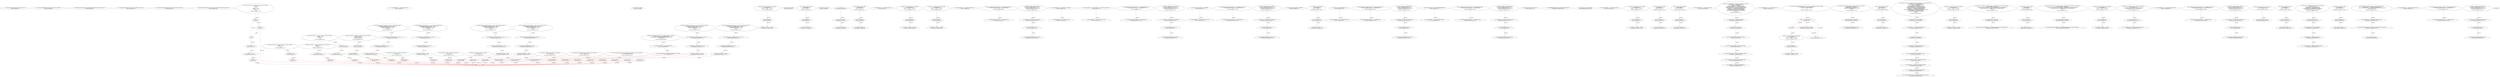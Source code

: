 digraph  {
13 [label="2_ function totalSupply() external view returns (uint256);\n13-function_definition-3-3", method="totalSupply()", type_label=function_definition];
21 [label="3_ function balanceOf(address who) external view returns (uint256);\n21-function_definition-4-4", method="balanceOf(address who)", type_label=function_definition];
33 [label="4_ function allowance(address owner, address spender) external view returns (uint256);\n33-function_definition-5-5", method="allowance(address owner,address spender)", type_label=function_definition];
49 [label="5_ function transfer(address to, uint256 value) external returns (bool);\n49-function_definition-6-6", method="transfer(address to,uint256 value)", type_label=function_definition];
64 [label="6_ function approve(address spender, uint256 value) external returns (bool);\n64-function_definition-7-7", method="approve(address spender,uint256 value)", type_label=function_definition];
79 [label="7_ function transferFrom(address from, address to, uint256 value) external returns (bool);\n79-function_definition-8-8", method="transferFrom(address from,address to,uint256 value)", type_label=function_definition];
129 [label="12_ function mul(uint256 a, uint256 b) internal pure returns (uint256) {\n    if (a == 0) {\n      return 0;\n    }\n    uint256 c = a * b;\n    assert(c / a == b);\n    return c;\n  }\n129-function_definition-13-20", method="mul(uint256 a,uint256 b)", type_label=function_definition];
146 [label="13_ if_a == 0\n146-if-14-16", method="mul(uint256 a,uint256 b)", type_label=if];
2328 [label="13_ end_if", method="mul(uint256 a,uint256 b)", type_label=end_if];
151 [label="14_ return 0;\n151-return-15-15", method="mul(uint256 a,uint256 b)", type_label=return];
153 [label="16_ uint256 c = a * b;\n153-new_variable-17-17", method="mul(uint256 a,uint256 b)", type_label=new_variable];
161 [label="17_ assert(c / a == b);\n161-expression_statement-18-18", method="mul(uint256 a,uint256 b)", type_label=expression_statement];
170 [label="18_ return c;\n170-return-19-19", method="mul(uint256 a,uint256 b)", type_label=return];
172 [label="20_ function div(uint256 a, uint256 b) internal pure returns (uint256) {\n    uint256 c = a / b;\n    return c;\n  }\n172-function_definition-21-24", method="div(uint256 a,uint256 b)", type_label=function_definition];
189 [label="21_ uint256 c = a / b;\n189-new_variable-22-22", method="div(uint256 a,uint256 b)", type_label=new_variable];
197 [label="22_ return c;\n197-return-23-23", method="div(uint256 a,uint256 b)", type_label=return];
199 [label="24_ function sub(uint256 a, uint256 b) internal pure returns (uint256) {\n    assert(b <= a);\n    return a - b;\n  }\n199-function_definition-25-28", method="sub(uint256 a,uint256 b)", type_label=function_definition];
216 [label="25_ assert(b <= a);\n216-expression_statement-26-26", method="sub(uint256 a,uint256 b)", type_label=expression_statement];
223 [label="26_ return a - b;\n223-return-27-27", method="sub(uint256 a,uint256 b)", type_label=return];
227 [label="28_ function add(uint256 a, uint256 b) internal pure returns (uint256) {\n    uint256 c = a + b;\n    assert(c >= a);\n    return c;\n  }\n227-function_definition-29-33", method="add(uint256 a,uint256 b)", type_label=function_definition];
244 [label="29_ uint256 c = a + b;\n244-new_variable-30-30", method="add(uint256 a,uint256 b)", type_label=new_variable];
252 [label="30_ assert(c >= a);\n252-expression_statement-31-31", method="add(uint256 a,uint256 b)", type_label=expression_statement];
259 [label="31_ return c;\n259-return-32-32", method="add(uint256 a,uint256 b)", type_label=return];
261 [label="33_ function ceil(uint256 a, uint256 m) internal pure returns (uint256) {\n    uint256 c = add(a,m);\n    uint256 d = sub(c,1);\n    return mul(div(d,m),m);\n  }\n261-function_definition-34-38", method="ceil(uint256 a,uint256 m)", type_label=function_definition];
278 [label="34_ uint256 c = add(a,m);\n278-new_variable-35-35", method="ceil(uint256 a,uint256 m)", type_label=new_variable];
289 [label="35_ uint256 d = sub(c,1);\n289-new_variable-36-36", method="ceil(uint256 a,uint256 m)", type_label=new_variable];
300 [label="36_ return mul(div(d,m),m);\n300-return-37-37", method="ceil(uint256 a,uint256 m)", type_label=return];
318 [label="40_ mapping(address => uint) balances_intou22;\n318-new_variable-41-41", method="", type_label=new_variable];
324 [label="41_ function transfer_intou22(address _to, uint _value) public returns (bool) {\n    require(balances_intou22[msg.sender] - _value >= 0);   \n    balances_intou22[msg.sender] -= _value;   \n    balances_intou22[_to] += _value;   \n    return true;\n  }\n324-function_definition-42-47", method="transfer_intou22(address _to,uint _value)", type_label=function_definition];
340 [label="42_ require(balances_intou22[msg.sender] - _value >= 0);\n340-expression_statement-43-43", method="transfer_intou22(address _to,uint _value)", type_label=expression_statement];
353 [label="43_ balances_intou22[msg.sender] -= _value;\n353-expression_statement-44-44", method="transfer_intou22(address _to,uint _value)", type_label=expression_statement];
361 [label="44_ balances_intou22[_to] += _value;\n361-expression_statement-45-45", method="transfer_intou22(address _to,uint _value)", type_label=expression_statement];
367 [label="45_ return true;\n367-return-46-46", method="transfer_intou22(address _to,uint _value)", type_label=return];
370 [label="47_ string private _name;\n370-new_variable-48-48", method="", type_label=new_variable];
375 [label="48_ function bug_intou12(uint8 p_intou12) public{\n    uint8 vundflw1=0;\n    vundflw1 = vundflw1 + p_intou12;    \n}\n375-function_definition-49-52", method="bug_intou12(uint8 p_intou12)", type_label=function_definition];
383 [label="49_ uint8 vundflw1=0;\n383-new_variable-50-50", method="bug_intou12(uint8 p_intou12)", type_label=new_variable];
389 [label="50_ vundflw1 = vundflw1 + p_intou12;\n389-expression_statement-51-51", method="bug_intou12(uint8 p_intou12)", type_label=expression_statement];
395 [label="52_ string private _symbol;\n395-new_variable-53-53", method="", type_label=new_variable];
400 [label="53_ function bug_intou11() public{\n    uint8 vundflw =0;\n    vundflw = vundflw -10;    \n}\n400-function_definition-54-57", method="bug_intou11()", type_label=function_definition];
404 [label="54_ uint8 vundflw =0;\n404-new_variable-55-55", method="bug_intou11()", type_label=new_variable];
410 [label="55_ vundflw = vundflw -10;\n410-expression_statement-56-56", method="bug_intou11()", type_label=expression_statement];
416 [label="57_ uint8 private _decimals;\n416-new_variable-58-58", method="", type_label=new_variable];
435 [label="59_ _name = name;\n435-expression_statement-60-60", method="", type_label=expression_statement];
439 [label="60_ _symbol = symbol;\n439-expression_statement-61-61", method="", type_label=expression_statement];
443 [label="61_ _decimals = decimals;\n443-expression_statement-62-62", method="", type_label=expression_statement];
447 [label="63_ function bug_intou19() public{\n    uint8 vundflw =0;\n    vundflw = vundflw -10;    \n}\n447-function_definition-64-67", method="bug_intou19()", type_label=function_definition];
451 [label="64_ uint8 vundflw =0;\n451-new_variable-65-65", method="bug_intou19()", type_label=new_variable];
457 [label="65_ vundflw = vundflw -10;\n457-expression_statement-66-66", method="bug_intou19()", type_label=expression_statement];
463 [label="67_ function name() public view returns(string memory) {\n    return _name;\n  }\n463-function_definition-68-70", method="name()", type_label=function_definition];
472 [label="68_ return _name;\n472-return-69-69", method="name()", type_label=return];
474 [label="70_ mapping(address => uint) balances_intou26;\n474-new_variable-71-71", method="", type_label=new_variable];
480 [label="71_ function transfer_intou26(address _to, uint _value) public returns (bool) {\n    require(balances_intou26[msg.sender] - _value >= 0);   \n    balances_intou26[msg.sender] -= _value;   \n    balances_intou26[_to] += _value;   \n    return true;\n  }\n480-function_definition-72-77", method="transfer_intou26(address _to,uint _value)", type_label=function_definition];
496 [label="72_ require(balances_intou26[msg.sender] - _value >= 0);\n496-expression_statement-73-73", method="transfer_intou26(address _to,uint _value)", type_label=expression_statement];
509 [label="73_ balances_intou26[msg.sender] -= _value;\n509-expression_statement-74-74", method="transfer_intou26(address _to,uint _value)", type_label=expression_statement];
517 [label="74_ balances_intou26[_to] += _value;\n517-expression_statement-75-75", method="transfer_intou26(address _to,uint _value)", type_label=expression_statement];
523 [label="75_ return true;\n523-return-76-76", method="transfer_intou26(address _to,uint _value)", type_label=return];
526 [label="77_ function symbol() public view returns(string memory) {\n    return _symbol;\n  }\n526-function_definition-78-80", method="symbol()", type_label=function_definition];
535 [label="78_ return _symbol;\n535-return-79-79", method="symbol()", type_label=return];
537 [label="80_ function bug_intou20(uint8 p_intou20) public{\n    uint8 vundflw1=0;\n    vundflw1 = vundflw1 + p_intou20;    \n}\n537-function_definition-81-84", method="bug_intou20(uint8 p_intou20)", type_label=function_definition];
545 [label="81_ uint8 vundflw1=0;\n545-new_variable-82-82", method="bug_intou20(uint8 p_intou20)", type_label=new_variable];
551 [label="82_ vundflw1 = vundflw1 + p_intou20;\n551-expression_statement-83-83", method="bug_intou20(uint8 p_intou20)", type_label=expression_statement];
557 [label="84_ function decimals() public view returns(uint8) {\n    return _decimals;\n  }\n557-function_definition-85-87", method="decimals()", type_label=function_definition];
566 [label="85_ return _decimals;\n566-return-86-86", method="decimals()", type_label=return];
568 [label="87_ function bug_intou32(uint8 p_intou32) public{\n    uint8 vundflw1=0;\n    vundflw1 = vundflw1 + p_intou32;    \n}\n568-function_definition-88-91", method="bug_intou32(uint8 p_intou32)", type_label=function_definition];
576 [label="88_ uint8 vundflw1=0;\n576-new_variable-89-89", method="bug_intou32(uint8 p_intou32)", type_label=new_variable];
582 [label="89_ vundflw1 = vundflw1 + p_intou32;\n582-expression_statement-90-90", method="bug_intou32(uint8 p_intou32)", type_label=expression_statement];
599 [label="94_ mapping(address => uint) public lockTime_intou1;\n599-new_variable-95-95", method="", type_label=new_variable];
606 [label="95_ function increaseLockTime_intou1(uint _secondsToIncrease) public {\n        lockTime_intou1[msg.sender] += _secondsToIncrease;   \n    }\n606-function_definition-96-98", method="increaseLockTime_intou1(uint _secondsToIncrease)", type_label=function_definition];
614 [label="96_ lockTime_intou1[msg.sender] += _secondsToIncrease;\n614-expression_statement-97-97", method="increaseLockTime_intou1(uint _secondsToIncrease)", type_label=expression_statement];
622 [label="98_ function withdraw_ovrflow1() public {\n        require(now > lockTime_intou1[msg.sender]);    \n        uint transferValue_intou1 = 10;           \n        msg.sender.transfer(transferValue_intou1);\n    }\n622-function_definition-99-103", method="withdraw_ovrflow1()", type_label=function_definition];
626 [label="99_ require(now > lockTime_intou1[msg.sender]);\n626-expression_statement-100-100", method="withdraw_ovrflow1()", type_label=expression_statement];
637 [label="100_ uint transferValue_intou1 = 10;\n637-new_variable-101-101", method="withdraw_ovrflow1()", type_label=new_variable];
643 [label="101_ msg.sender.transfer(transferValue_intou1);\n643-expression_statement-102-102", method="withdraw_ovrflow1()", type_label=expression_statement];
652 [label="103_ mapping (address => uint256) private _balances;\n652-new_variable-104-104", method="", type_label=new_variable];
659 [label="104_ mapping(address => uint) balances_intou2;\n659-new_variable-105-105", method="", type_label=new_variable];
665 [label="105_ function transfer_undrflow2(address _to, uint _value) public returns (bool) {\n    require(balances_intou2[msg.sender] - _value >= 0);   \n    balances_intou2[msg.sender] -= _value;   \n    balances_intou2[_to] += _value;   \n    return true;\n  }\n665-function_definition-106-111", method="transfer_undrflow2(address _to,uint _value)", type_label=function_definition];
681 [label="106_ require(balances_intou2[msg.sender] - _value >= 0);\n681-expression_statement-107-107", method="transfer_undrflow2(address _to,uint _value)", type_label=expression_statement];
694 [label="107_ balances_intou2[msg.sender] -= _value;\n694-expression_statement-108-108", method="transfer_undrflow2(address _to,uint _value)", type_label=expression_statement];
702 [label="108_ balances_intou2[_to] += _value;\n702-expression_statement-109-109", method="transfer_undrflow2(address _to,uint _value)", type_label=expression_statement];
708 [label="109_ return true;\n708-return-110-110", method="transfer_undrflow2(address _to,uint _value)", type_label=return];
711 [label="111_ mapping (address => mapping (address => uint256)) private _allowed;\n711-new_variable-112-112", method="", type_label=new_variable];
720 [label="112_ mapping(address => uint) public lockTime_intou17;\n720-new_variable-113-113", method="", type_label=new_variable];
727 [label="113_ function increaseLockTime_intou17(uint _secondsToIncrease) public {\n        lockTime_intou17[msg.sender] += _secondsToIncrease;   \n    }\n727-function_definition-114-116", method="increaseLockTime_intou17(uint _secondsToIncrease)", type_label=function_definition];
735 [label="114_ lockTime_intou17[msg.sender] += _secondsToIncrease;\n735-expression_statement-115-115", method="increaseLockTime_intou17(uint _secondsToIncrease)", type_label=expression_statement];
743 [label="116_ function withdraw_intou17() public {\n        require(now > lockTime_intou17[msg.sender]);    \n        uint transferValue_intou17 = 10;           \n        msg.sender.transfer(transferValue_intou17);\n    }\n743-function_definition-117-121", method="withdraw_intou17()", type_label=function_definition];
747 [label="117_ require(now > lockTime_intou17[msg.sender]);\n747-expression_statement-118-118", method="withdraw_intou17()", type_label=expression_statement];
758 [label="118_ uint transferValue_intou17 = 10;\n758-new_variable-119-119", method="withdraw_intou17()", type_label=new_variable];
764 [label="119_ msg.sender.transfer(transferValue_intou17);\n764-expression_statement-120-120", method="withdraw_intou17()", type_label=expression_statement];
773 [label="121_ string constant tokenName = \"BIGBOMB\";\n773-new_variable-122-122", method="", type_label=new_variable];
779 [label="122_ mapping(address => uint) public lockTime_intou37;\n779-new_variable-123-123", method="", type_label=new_variable];
786 [label="123_ function increaseLockTime_intou37(uint _secondsToIncrease) public {\n        lockTime_intou37[msg.sender] += _secondsToIncrease;   \n    }\n786-function_definition-124-126", method="increaseLockTime_intou37(uint _secondsToIncrease)", type_label=function_definition];
794 [label="124_ lockTime_intou37[msg.sender] += _secondsToIncrease;\n794-expression_statement-125-125", method="increaseLockTime_intou37(uint _secondsToIncrease)", type_label=expression_statement];
802 [label="126_ function withdraw_intou37() public {\n        require(now > lockTime_intou37[msg.sender]);    \n        uint transferValue_intou37 = 10;           \n        msg.sender.transfer(transferValue_intou37);\n    }\n802-function_definition-127-131", method="withdraw_intou37()", type_label=function_definition];
806 [label="127_ require(now > lockTime_intou37[msg.sender]);\n806-expression_statement-128-128", method="withdraw_intou37()", type_label=expression_statement];
817 [label="128_ uint transferValue_intou37 = 10;\n817-new_variable-129-129", method="withdraw_intou37()", type_label=new_variable];
823 [label="129_ msg.sender.transfer(transferValue_intou37);\n823-expression_statement-130-130", method="withdraw_intou37()", type_label=expression_statement];
832 [label="131_ string constant tokenSymbol = \"BBOMB\";\n832-new_variable-132-132", method="", type_label=new_variable];
838 [label="132_ function bug_intou3() public{\n    uint8 vundflw =0;\n    vundflw = vundflw -10;    \n}\n838-function_definition-133-136", method="bug_intou3()", type_label=function_definition];
842 [label="133_ uint8 vundflw =0;\n842-new_variable-134-134", method="bug_intou3()", type_label=new_variable];
848 [label="134_ vundflw = vundflw -10;\n848-expression_statement-135-135", method="bug_intou3()", type_label=expression_statement];
854 [label="136_ uint8  constant tokenDecimals = 18;\n854-new_variable-137-137", method="", type_label=new_variable];
859 [label="137_ mapping(address => uint) public lockTime_intou9;\n859-new_variable-138-138", method="", type_label=new_variable];
866 [label="138_ function increaseLockTime_intou9(uint _secondsToIncrease) public {\n        lockTime_intou9[msg.sender] += _secondsToIncrease;   \n    }\n866-function_definition-139-141", method="increaseLockTime_intou9(uint _secondsToIncrease)", type_label=function_definition];
874 [label="139_ lockTime_intou9[msg.sender] += _secondsToIncrease;\n874-expression_statement-140-140", method="increaseLockTime_intou9(uint _secondsToIncrease)", type_label=expression_statement];
882 [label="141_ function withdraw_intou9() public {\n        require(now > lockTime_intou9[msg.sender]);    \n        uint transferValue_intou9 = 10;           \n        msg.sender.transfer(transferValue_intou9);\n    }\n882-function_definition-142-146", method="withdraw_intou9()", type_label=function_definition];
886 [label="142_ require(now > lockTime_intou9[msg.sender]);\n886-expression_statement-143-143", method="withdraw_intou9()", type_label=expression_statement];
897 [label="143_ uint transferValue_intou9 = 10;\n897-new_variable-144-144", method="withdraw_intou9()", type_label=new_variable];
903 [label="144_ msg.sender.transfer(transferValue_intou9);\n903-expression_statement-145-145", method="withdraw_intou9()", type_label=expression_statement];
912 [label="146_ uint256 _totalSupply = 800000000000000000000000;\n912-new_variable-147-147", method="", type_label=new_variable];
917 [label="147_ mapping(address => uint) public lockTime_intou25;\n917-new_variable-148-148", method="", type_label=new_variable];
924 [label="148_ function increaseLockTime_intou25(uint _secondsToIncrease) public {\n        lockTime_intou25[msg.sender] += _secondsToIncrease;   \n    }\n924-function_definition-149-151", method="increaseLockTime_intou25(uint _secondsToIncrease)", type_label=function_definition];
932 [label="149_ lockTime_intou25[msg.sender] += _secondsToIncrease;\n932-expression_statement-150-150", method="increaseLockTime_intou25(uint _secondsToIncrease)", type_label=expression_statement];
940 [label="151_ function withdraw_intou25() public {\n        require(now > lockTime_intou25[msg.sender]);    \n        uint transferValue_intou25 = 10;           \n        msg.sender.transfer(transferValue_intou25);\n    }\n940-function_definition-152-156", method="withdraw_intou25()", type_label=function_definition];
944 [label="152_ require(now > lockTime_intou25[msg.sender]);\n944-expression_statement-153-153", method="withdraw_intou25()", type_label=expression_statement];
955 [label="153_ uint transferValue_intou25 = 10;\n955-new_variable-154-154", method="withdraw_intou25()", type_label=new_variable];
961 [label="154_ msg.sender.transfer(transferValue_intou25);\n961-expression_statement-155-155", method="withdraw_intou25()", type_label=expression_statement];
970 [label="156_ uint256 public basePercent = 100;\n970-new_variable-157-157", method="", type_label=new_variable];
977 [label="157_ ERC20Detailed(tokenName, tokenSymbol, tokenDecimals)\n977-expression_statement-158-158", method="", type_label=expression_statement];
986 [label="158_ _mint(msg.sender, _totalSupply);\n986-expression_statement-159-159", method="", type_label=expression_statement];
995 [label="160_ mapping(address => uint) balances_intou38;\n995-new_variable-161-161", method="", type_label=new_variable];
1001 [label="161_ function transfer_intou38(address _to, uint _value) public returns (bool) {\n    require(balances_intou38[msg.sender] - _value >= 0);   \n    balances_intou38[msg.sender] -= _value;   \n    balances_intou38[_to] += _value;   \n    return true;\n  }\n1001-function_definition-162-167", method="transfer_intou38(address _to,uint _value)", type_label=function_definition];
1017 [label="162_ require(balances_intou38[msg.sender] - _value >= 0);\n1017-expression_statement-163-163", method="transfer_intou38(address _to,uint _value)", type_label=expression_statement];
1030 [label="163_ balances_intou38[msg.sender] -= _value;\n1030-expression_statement-164-164", method="transfer_intou38(address _to,uint _value)", type_label=expression_statement];
1038 [label="164_ balances_intou38[_to] += _value;\n1038-expression_statement-165-165", method="transfer_intou38(address _to,uint _value)", type_label=expression_statement];
1044 [label="165_ return true;\n1044-return-166-166", method="transfer_intou38(address _to,uint _value)", type_label=return];
1047 [label="167_ function totalSupply() public view returns (uint256) {\n    return _totalSupply;\n  }\n1047-function_definition-168-170", method="totalSupply()", type_label=function_definition];
1056 [label="168_ return _totalSupply;\n1056-return-169-169", method="totalSupply()", type_label=return];
1058 [label="170_ function bug_intou4(uint8 p_intou4) public{\n    uint8 vundflw1=0;\n    vundflw1 = vundflw1 + p_intou4;    \n}\n1058-function_definition-171-174", method="bug_intou4(uint8 p_intou4)", type_label=function_definition];
1066 [label="171_ uint8 vundflw1=0;\n1066-new_variable-172-172", method="bug_intou4(uint8 p_intou4)", type_label=new_variable];
1072 [label="172_ vundflw1 = vundflw1 + p_intou4;\n1072-expression_statement-173-173", method="bug_intou4(uint8 p_intou4)", type_label=expression_statement];
1078 [label="174_ function balanceOf(address owner) public view returns (uint256) {\n    return _balances[owner];\n  }\n1078-function_definition-175-177", method="balanceOf(address owner)", type_label=function_definition];
1091 [label="175_ return _balances[owner];\n1091-return-176-176", method="balanceOf(address owner)", type_label=return];
1095 [label="177_ function bug_intou7() public{\n    uint8 vundflw =0;\n    vundflw = vundflw -10;    \n}\n1095-function_definition-178-181", method="bug_intou7()", type_label=function_definition];
1099 [label="178_ uint8 vundflw =0;\n1099-new_variable-179-179", method="bug_intou7()", type_label=new_variable];
1105 [label="179_ vundflw = vundflw -10;\n1105-expression_statement-180-180", method="bug_intou7()", type_label=expression_statement];
1111 [label="181_ function allowance(address owner, address spender) public view returns (uint256) {\n    return _allowed[owner][spender];\n  }\n1111-function_definition-182-184", method="allowance(address owner,address spender)", type_label=function_definition];
1128 [label="182_ return _allowed[owner][spender];\n1128-return-183-183", method="allowance(address owner,address spender)", type_label=return];
1134 [label="184_ function bug_intou23() public{\n    uint8 vundflw =0;\n    vundflw = vundflw -10;    \n}\n1134-function_definition-185-188", method="bug_intou23()", type_label=function_definition];
1138 [label="185_ uint8 vundflw =0;\n1138-new_variable-186-186", method="bug_intou23()", type_label=new_variable];
1144 [label="186_ vundflw = vundflw -10;\n1144-expression_statement-187-187", method="bug_intou23()", type_label=expression_statement];
1150 [label="188_ function findfourPercent(uint256 value) public view returns (uint256)  {\n    uint256 roundValue = value.ceil(basePercent);\n    uint256 fourPercent = roundValue.mul(basePercent).div(2500);\n    return fourPercent;\n  }\n1150-function_definition-189-193", method="findfourPercent(uint256 value)", type_label=function_definition];
1163 [label="189_ uint256 roundValue = value.ceil(basePercent);\n1163-new_variable-190-190", method="findfourPercent(uint256 value)", type_label=new_variable];
1174 [label="190_ uint256 fourPercent = roundValue.mul(basePercent).div(2500);\n1174-new_variable-191-191", method="findfourPercent(uint256 value)", type_label=new_variable];
1190 [label="191_ return fourPercent;\n1190-return-192-192", method="findfourPercent(uint256 value)", type_label=return];
1192 [label="193_ mapping(address => uint) balances_intou14;\n1192-new_variable-194-194", method="", type_label=new_variable];
1198 [label="194_ function transfer_intou14(address _to, uint _value) public returns (bool) {\n    require(balances_intou14[msg.sender] - _value >= 0);   \n    balances_intou14[msg.sender] -= _value;   \n    balances_intou14[_to] += _value;   \n    return true;\n  }\n1198-function_definition-195-200", method="transfer_intou14(address _to,uint _value)", type_label=function_definition];
1214 [label="195_ require(balances_intou14[msg.sender] - _value >= 0);\n1214-expression_statement-196-196", method="transfer_intou14(address _to,uint _value)", type_label=expression_statement];
1227 [label="196_ balances_intou14[msg.sender] -= _value;\n1227-expression_statement-197-197", method="transfer_intou14(address _to,uint _value)", type_label=expression_statement];
1235 [label="197_ balances_intou14[_to] += _value;\n1235-expression_statement-198-198", method="transfer_intou14(address _to,uint _value)", type_label=expression_statement];
1241 [label="198_ return true;\n1241-return-199-199", method="transfer_intou14(address _to,uint _value)", type_label=return];
1244 [label="200_ function transfer(address to, uint256 value) public returns (bool) {\n    require(value <= _balances[msg.sender]);\n    require(to != address(0));\n    uint256 tokensToBurn = findfourPercent(value);\n    uint256 tokensToTransfer = value.sub(tokensToBurn);\n    _balances[msg.sender] = _balances[msg.sender].sub(value);\n    _balances[to] = _balances[to].add(tokensToTransfer);\n    _totalSupply = _totalSupply.sub(tokensToBurn);\n    emit Transfer(msg.sender, to, tokensToTransfer);\n    emit Transfer(msg.sender, address(0), tokensToBurn);\n    return true;\n  }\n1244-function_definition-201-212", method="transfer(address to,uint256 value)", type_label=function_definition];
1260 [label="201_ require(value <= _balances[msg.sender]);\n1260-expression_statement-202-202", method="transfer(address to,uint256 value)", type_label=expression_statement];
1271 [label="202_ require(to != address(0));\n1271-expression_statement-203-203", method="transfer(address to,uint256 value)", type_label=expression_statement];
1280 [label="203_ uint256 tokensToBurn = findfourPercent(value);\n1280-new_variable-204-204", method="transfer(address to,uint256 value)", type_label=new_variable];
1289 [label="204_ uint256 tokensToTransfer = value.sub(tokensToBurn);\n1289-new_variable-205-205", method="transfer(address to,uint256 value)", type_label=new_variable];
1300 [label="205_ _balances[msg.sender] = _balances[msg.sender].sub(value);\n1300-expression_statement-206-206", method="transfer(address to,uint256 value)", type_label=expression_statement];
1317 [label="206_ _balances[to] = _balances[to].add(tokensToTransfer);\n1317-expression_statement-207-207", method="transfer(address to,uint256 value)", type_label=expression_statement];
1330 [label="207_ _totalSupply = _totalSupply.sub(tokensToBurn);\n1330-expression_statement-208-208", method="transfer(address to,uint256 value)", type_label=expression_statement];
1361 [label="210_ return true;\n1361-return-211-211", method="transfer(address to,uint256 value)", type_label=return];
1364 [label="212_ mapping(address => uint) balances_intou30;\n1364-new_variable-213-213", method="", type_label=new_variable];
1370 [label="213_ function transfer_intou30(address _to, uint _value) public returns (bool) {\n    require(balances_intou30[msg.sender] - _value >= 0);   \n    balances_intou30[msg.sender] -= _value;   \n    balances_intou30[_to] += _value;   \n    return true;\n  }\n1370-function_definition-214-219", method="transfer_intou30(address _to,uint _value)", type_label=function_definition];
1386 [label="214_ require(balances_intou30[msg.sender] - _value >= 0);\n1386-expression_statement-215-215", method="transfer_intou30(address _to,uint _value)", type_label=expression_statement];
1399 [label="215_ balances_intou30[msg.sender] -= _value;\n1399-expression_statement-216-216", method="transfer_intou30(address _to,uint _value)", type_label=expression_statement];
1407 [label="216_ balances_intou30[_to] += _value;\n1407-expression_statement-217-217", method="transfer_intou30(address _to,uint _value)", type_label=expression_statement];
1413 [label="217_ return true;\n1413-return-218-218", method="transfer_intou30(address _to,uint _value)", type_label=return];
1416 [label="219_ function multiTransfer(address[] memory receivers, uint256[] memory amounts) public {\n    for (uint256 i = 0; i < receivers.length; i++) {\n      transfer(receivers[i], amounts[i]);\n    }\n  }\n1416-function_definition-220-224", method="multiTransfer(address[] memory receivers,uint256[] memory amounts)", type_label=function_definition];
1430 [label="220_ for(i < receivers.length;;i++)\n1430-for-221-223", method="multiTransfer(address[] memory receivers,uint256[] memory amounts)", type_label=for];
3612 [label="220_ end_loop", method="multiTransfer(address[] memory receivers,uint256[] memory amounts)", type_label=end_loop];
1443 [label="220_ i++\n1443-expression_statement-221-221", method="multiTransfer(address[] memory receivers,uint256[] memory amounts)", type_label=expression_statement];
1446 [label="221_ transfer(receivers[i], amounts[i]);\n1446-expression_statement-222-222", method="multiTransfer(address[] memory receivers,uint256[] memory amounts)", type_label=expression_statement];
1457 [label="224_ function bug_intou8(uint8 p_intou8) public{\n    uint8 vundflw1=0;\n    vundflw1 = vundflw1 + p_intou8;    \n}\n1457-function_definition-225-228", method="bug_intou8(uint8 p_intou8)", type_label=function_definition];
1465 [label="225_ uint8 vundflw1=0;\n1465-new_variable-226-226", method="bug_intou8(uint8 p_intou8)", type_label=new_variable];
1471 [label="226_ vundflw1 = vundflw1 + p_intou8;\n1471-expression_statement-227-227", method="bug_intou8(uint8 p_intou8)", type_label=expression_statement];
1477 [label="228_ function approve(address spender, uint256 value) public returns (bool) {\n    require(spender != address(0));\n    _allowed[msg.sender][spender] = value;\n    emit Approval(msg.sender, spender, value);\n    return true;\n  }\n1477-function_definition-229-234", method="approve(address spender,uint256 value)", type_label=function_definition];
1493 [label="229_ require(spender != address(0));\n1493-expression_statement-230-230", method="approve(address spender,uint256 value)", type_label=expression_statement];
1502 [label="230_ _allowed[msg.sender][spender] = value;\n1502-expression_statement-231-231", method="approve(address spender,uint256 value)", type_label=expression_statement];
1522 [label="232_ return true;\n1522-return-233-233", method="approve(address spender,uint256 value)", type_label=return];
1525 [label="234_ function bug_intou39() public{\n    uint8 vundflw =0;\n    vundflw = vundflw -10;    \n}\n1525-function_definition-235-238", method="bug_intou39()", type_label=function_definition];
1529 [label="235_ uint8 vundflw =0;\n1529-new_variable-236-236", method="bug_intou39()", type_label=new_variable];
1535 [label="236_ vundflw = vundflw -10;\n1535-expression_statement-237-237", method="bug_intou39()", type_label=expression_statement];
1541 [label="238_ function transferFrom(address from, address to, uint256 value) public returns (bool) {\n    require(value <= _balances[from]);\n    require(value <= _allowed[from][msg.sender]);\n    require(to != address(0));\n    _balances[from] = _balances[from].sub(value);\n    uint256 tokensToBurn = findfourPercent(value);\n    uint256 tokensToTransfer = value.sub(tokensToBurn);\n    _balances[to] = _balances[to].add(tokensToTransfer);\n    _totalSupply = _totalSupply.sub(tokensToBurn);\n    _allowed[from][msg.sender] = _allowed[from][msg.sender].sub(value);\n    emit Transfer(from, to, tokensToTransfer);\n    emit Transfer(from, address(0), tokensToBurn);\n    return true;\n  }\n1541-function_definition-239-252", method="transferFrom(address from,address to,uint256 value)", type_label=function_definition];
1561 [label="239_ require(value <= _balances[from]);\n1561-expression_statement-240-240", method="transferFrom(address from,address to,uint256 value)", type_label=expression_statement];
1570 [label="240_ require(value <= _allowed[from][msg.sender]);\n1570-expression_statement-241-241", method="transferFrom(address from,address to,uint256 value)", type_label=expression_statement];
1583 [label="241_ require(to != address(0));\n1583-expression_statement-242-242", method="transferFrom(address from,address to,uint256 value)", type_label=expression_statement];
1592 [label="242_ _balances[from] = _balances[from].sub(value);\n1592-expression_statement-243-243", method="transferFrom(address from,address to,uint256 value)", type_label=expression_statement];
1605 [label="243_ uint256 tokensToBurn = findfourPercent(value);\n1605-new_variable-244-244", method="transferFrom(address from,address to,uint256 value)", type_label=new_variable];
1614 [label="244_ uint256 tokensToTransfer = value.sub(tokensToBurn);\n1614-new_variable-245-245", method="transferFrom(address from,address to,uint256 value)", type_label=new_variable];
1625 [label="245_ _balances[to] = _balances[to].add(tokensToTransfer);\n1625-expression_statement-246-246", method="transferFrom(address from,address to,uint256 value)", type_label=expression_statement];
1638 [label="246_ _totalSupply = _totalSupply.sub(tokensToBurn);\n1638-expression_statement-247-247", method="transferFrom(address from,address to,uint256 value)", type_label=expression_statement];
1647 [label="247_ _allowed[from][msg.sender] = _allowed[from][msg.sender].sub(value);\n1647-expression_statement-248-248", method="transferFrom(address from,address to,uint256 value)", type_label=expression_statement];
1686 [label="250_ return true;\n1686-return-251-251", method="transferFrom(address from,address to,uint256 value)", type_label=return];
1689 [label="252_ function bug_intou36(uint8 p_intou36) public{\n    uint8 vundflw1=0;\n    vundflw1 = vundflw1 + p_intou36;    \n}\n1689-function_definition-253-256", method="bug_intou36(uint8 p_intou36)", type_label=function_definition];
1697 [label="253_ uint8 vundflw1=0;\n1697-new_variable-254-254", method="bug_intou36(uint8 p_intou36)", type_label=new_variable];
1703 [label="254_ vundflw1 = vundflw1 + p_intou36;\n1703-expression_statement-255-255", method="bug_intou36(uint8 p_intou36)", type_label=expression_statement];
1709 [label="256_ function increaseAllowance(address spender, uint256 addedValue) public returns (bool) {\n    require(spender != address(0));\n    _allowed[msg.sender][spender] = (_allowed[msg.sender][spender].add(addedValue));\n    emit Approval(msg.sender, spender, _allowed[msg.sender][spender]);\n    return true;\n  }\n1709-function_definition-257-262", method="increaseAllowance(address spender,uint256 addedValue)", type_label=function_definition];
1725 [label="257_ require(spender != address(0));\n1725-expression_statement-258-258", method="increaseAllowance(address spender,uint256 addedValue)", type_label=expression_statement];
1734 [label="258_ _allowed[msg.sender][spender] = (_allowed[msg.sender][spender].add(addedValue));\n1734-expression_statement-259-259", method="increaseAllowance(address spender,uint256 addedValue)", type_label=expression_statement];
1772 [label="260_ return true;\n1772-return-261-261", method="increaseAllowance(address spender,uint256 addedValue)", type_label=return];
1775 [label="262_ function bug_intou35() public{\n    uint8 vundflw =0;\n    vundflw = vundflw -10;    \n}\n1775-function_definition-263-266", method="bug_intou35()", type_label=function_definition];
1779 [label="263_ uint8 vundflw =0;\n1779-new_variable-264-264", method="bug_intou35()", type_label=new_variable];
1785 [label="264_ vundflw = vundflw -10;\n1785-expression_statement-265-265", method="bug_intou35()", type_label=expression_statement];
1791 [label="266_ function decreaseAllowance(address spender, uint256 subtractedValue) public returns (bool) {\n    require(spender != address(0));\n    _allowed[msg.sender][spender] = (_allowed[msg.sender][spender].sub(subtractedValue));\n    emit Approval(msg.sender, spender, _allowed[msg.sender][spender]);\n    return true;\n  }\n1791-function_definition-267-272", method="decreaseAllowance(address spender,uint256 subtractedValue)", type_label=function_definition];
1807 [label="267_ require(spender != address(0));\n1807-expression_statement-268-268", method="decreaseAllowance(address spender,uint256 subtractedValue)", type_label=expression_statement];
1816 [label="268_ _allowed[msg.sender][spender] = (_allowed[msg.sender][spender].sub(subtractedValue));\n1816-expression_statement-269-269", method="decreaseAllowance(address spender,uint256 subtractedValue)", type_label=expression_statement];
1854 [label="270_ return true;\n1854-return-271-271", method="decreaseAllowance(address spender,uint256 subtractedValue)", type_label=return];
1857 [label="272_ function bug_intou40(uint8 p_intou40) public{\n    uint8 vundflw1=0;\n    vundflw1 = vundflw1 + p_intou40;    \n}\n1857-function_definition-273-276", method="bug_intou40(uint8 p_intou40)", type_label=function_definition];
1865 [label="273_ uint8 vundflw1=0;\n1865-new_variable-274-274", method="bug_intou40(uint8 p_intou40)", type_label=new_variable];
1871 [label="274_ vundflw1 = vundflw1 + p_intou40;\n1871-expression_statement-275-275", method="bug_intou40(uint8 p_intou40)", type_label=expression_statement];
1877 [label="276_ function _mint(address account, uint256 amount) internal {\n    require(amount != 0);\n    _balances[account] = _balances[account].add(amount);\n    emit Transfer(address(0), account, amount);\n  }\n1877-function_definition-277-281", method="_mint(address account,uint256 amount)", type_label=function_definition];
1889 [label="277_ require(amount != 0);\n1889-expression_statement-278-278", method="_mint(address account,uint256 amount)", type_label=expression_statement];
1896 [label="278_ _balances[account] = _balances[account].add(amount);\n1896-expression_statement-279-279", method="_mint(address account,uint256 amount)", type_label=expression_statement];
1919 [label="281_ mapping(address => uint) public lockTime_intou33;\n1919-new_variable-282-282", method="", type_label=new_variable];
1926 [label="282_ function increaseLockTime_intou33(uint _secondsToIncrease) public {\n        lockTime_intou33[msg.sender] += _secondsToIncrease;   \n    }\n1926-function_definition-283-285", method="increaseLockTime_intou33(uint _secondsToIncrease)", type_label=function_definition];
1934 [label="283_ lockTime_intou33[msg.sender] += _secondsToIncrease;\n1934-expression_statement-284-284", method="increaseLockTime_intou33(uint _secondsToIncrease)", type_label=expression_statement];
1942 [label="285_ function withdraw_intou33() public {\n        require(now > lockTime_intou33[msg.sender]);    \n        uint transferValue_intou33 = 10;           \n        msg.sender.transfer(transferValue_intou33);\n    }\n1942-function_definition-286-290", method="withdraw_intou33()", type_label=function_definition];
1946 [label="286_ require(now > lockTime_intou33[msg.sender]);\n1946-expression_statement-287-287", method="withdraw_intou33()", type_label=expression_statement];
1957 [label="287_ uint transferValue_intou33 = 10;\n1957-new_variable-288-288", method="withdraw_intou33()", type_label=new_variable];
1963 [label="288_ msg.sender.transfer(transferValue_intou33);\n1963-expression_statement-289-289", method="withdraw_intou33()", type_label=expression_statement];
1972 [label="290_ function burn(uint256 amount) external {\n    _burn(msg.sender, amount);\n  }\n1972-function_definition-291-293", method="burn(uint256 amount)", type_label=function_definition];
1980 [label="291_ _burn(msg.sender, amount);\n1980-expression_statement-292-292", method="burn(uint256 amount)", type_label=expression_statement];
1989 [label="293_ function bug_intou27() public{\n    uint8 vundflw =0;\n    vundflw = vundflw -10;    \n}\n1989-function_definition-294-297", method="bug_intou27()", type_label=function_definition];
1993 [label="294_ uint8 vundflw =0;\n1993-new_variable-295-295", method="bug_intou27()", type_label=new_variable];
1999 [label="295_ vundflw = vundflw -10;\n1999-expression_statement-296-296", method="bug_intou27()", type_label=expression_statement];
2005 [label="297_ function _burn(address account, uint256 amount) internal {\n    require(amount != 0);\n    require(amount <= _balances[account]);\n    _totalSupply = _totalSupply.sub(amount);\n    _balances[account] = _balances[account].sub(amount);\n    emit Transfer(account, address(0), amount);\n  }\n2005-function_definition-298-304", method="_burn(address account,uint256 amount)", type_label=function_definition];
2017 [label="298_ require(amount != 0);\n2017-expression_statement-299-299", method="_burn(address account,uint256 amount)", type_label=expression_statement];
2024 [label="299_ require(amount <= _balances[account]);\n2024-expression_statement-300-300", method="_burn(address account,uint256 amount)", type_label=expression_statement];
2033 [label="300_ _totalSupply = _totalSupply.sub(amount);\n2033-expression_statement-301-301", method="_burn(address account,uint256 amount)", type_label=expression_statement];
2042 [label="301_ _balances[account] = _balances[account].sub(amount);\n2042-expression_statement-302-302", method="_burn(address account,uint256 amount)", type_label=expression_statement];
2065 [label="304_ function bug_intou31() public{\n    uint8 vundflw =0;\n    vundflw = vundflw -10;    \n}\n2065-function_definition-305-308", method="bug_intou31()", type_label=function_definition];
2069 [label="305_ uint8 vundflw =0;\n2069-new_variable-306-306", method="bug_intou31()", type_label=new_variable];
2075 [label="306_ vundflw = vundflw -10;\n2075-expression_statement-307-307", method="bug_intou31()", type_label=expression_statement];
2081 [label="308_ function burnFrom(address account, uint256 amount) external {\n    require(amount <= _allowed[account][msg.sender]);\n    _allowed[account][msg.sender] = _allowed[account][msg.sender].sub(amount);\n    _burn(account, amount);\n  }\n2081-function_definition-309-313", method="burnFrom(address account,uint256 amount)", type_label=function_definition];
2093 [label="309_ require(amount <= _allowed[account][msg.sender]);\n2093-expression_statement-310-310", method="burnFrom(address account,uint256 amount)", type_label=expression_statement];
2106 [label="310_ _allowed[account][msg.sender] = _allowed[account][msg.sender].sub(amount);\n2106-expression_statement-311-311", method="burnFrom(address account,uint256 amount)", type_label=expression_statement];
2127 [label="311_ _burn(account, amount);\n2127-expression_statement-312-312", method="burnFrom(address account,uint256 amount)", type_label=expression_statement];
2134 [label="313_ mapping(address => uint) public lockTime_intou13;\n2134-new_variable-314-314", method="", type_label=new_variable];
2141 [label="314_ function increaseLockTime_intou13(uint _secondsToIncrease) public {\n        lockTime_intou13[msg.sender] += _secondsToIncrease;   \n    }\n2141-function_definition-315-317", method="increaseLockTime_intou13(uint _secondsToIncrease)", type_label=function_definition];
2149 [label="315_ lockTime_intou13[msg.sender] += _secondsToIncrease;\n2149-expression_statement-316-316", method="increaseLockTime_intou13(uint _secondsToIncrease)", type_label=expression_statement];
2157 [label="317_ function withdraw_intou13() public {\n        require(now > lockTime_intou13[msg.sender]);    \n        uint transferValue_intou13 = 10;           \n        msg.sender.transfer(transferValue_intou13);\n    }\n2157-function_definition-318-322", method="withdraw_intou13()", type_label=function_definition];
2161 [label="318_ require(now > lockTime_intou13[msg.sender]);\n2161-expression_statement-319-319", method="withdraw_intou13()", type_label=expression_statement];
2172 [label="319_ uint transferValue_intou13 = 10;\n2172-new_variable-320-320", method="withdraw_intou13()", type_label=new_variable];
2178 [label="320_ msg.sender.transfer(transferValue_intou13);\n2178-expression_statement-321-321", method="withdraw_intou13()", type_label=expression_statement];
1 [label="0_ start_node", method="", type_label=start];
2 [label="0_ exit_node", method="", type_label=exit];
129 -> 146  [color=red, controlflow_type=next_line, edge_type=CFG_edge, key=0, label=next_line];
146 -> 151  [color=red, controlflow_type=pos_next, edge_type=CFG_edge, key=0, label=pos_next];
146 -> 2328  [color=red, controlflow_type=neg_next, edge_type=CFG_edge, key=0, label=neg_next];
2328 -> 153  [color=red, controlflow_type=next_line, edge_type=CFG_edge, key=0, label=next_line];
151 -> 2328  [color=red, controlflow_type=end_if, edge_type=CFG_edge, key=0, label=end_if];
151 -> 2  [color=red, controlflow_type=return_exit, edge_type=CFG_edge, key=0, label=return_exit];
153 -> 161  [color=red, controlflow_type=next_line, edge_type=CFG_edge, key=0, label=next_line];
161 -> 170  [color=red, controlflow_type=next_line, edge_type=CFG_edge, key=0, label=next_line];
170 -> 2  [color=red, controlflow_type=return_exit, edge_type=CFG_edge, key=0, label=return_exit];
172 -> 189  [color=red, controlflow_type=next_line, edge_type=CFG_edge, key=0, label=next_line];
189 -> 197  [color=red, controlflow_type=next_line, edge_type=CFG_edge, key=0, label=next_line];
197 -> 2  [color=red, controlflow_type=return_exit, edge_type=CFG_edge, key=0, label=return_exit];
199 -> 216  [color=red, controlflow_type=next_line, edge_type=CFG_edge, key=0, label=next_line];
216 -> 223  [color=red, controlflow_type=next_line, edge_type=CFG_edge, key=0, label=next_line];
223 -> 2  [color=red, controlflow_type=return_exit, edge_type=CFG_edge, key=0, label=return_exit];
227 -> 244  [color=red, controlflow_type=next_line, edge_type=CFG_edge, key=0, label=next_line];
244 -> 252  [color=red, controlflow_type=next_line, edge_type=CFG_edge, key=0, label=next_line];
252 -> 259  [color=red, controlflow_type=next_line, edge_type=CFG_edge, key=0, label=next_line];
259 -> 2  [color=red, controlflow_type=return_exit, edge_type=CFG_edge, key=0, label=return_exit];
261 -> 278  [color=red, controlflow_type=next_line, edge_type=CFG_edge, key=0, label=next_line];
278 -> 289  [color=red, controlflow_type=next_line, edge_type=CFG_edge, key=0, label=next_line];
289 -> 300  [color=red, controlflow_type=next_line, edge_type=CFG_edge, key=0, label=next_line];
300 -> 2  [color=red, controlflow_type=return_exit, edge_type=CFG_edge, key=0, label=return_exit];
324 -> 340  [color=red, controlflow_type=next_line, edge_type=CFG_edge, key=0, label=next_line];
340 -> 353  [color=red, controlflow_type=next_line, edge_type=CFG_edge, key=0, label=next_line];
353 -> 361  [color=red, controlflow_type=next_line, edge_type=CFG_edge, key=0, label=next_line];
361 -> 367  [color=red, controlflow_type=next_line, edge_type=CFG_edge, key=0, label=next_line];
367 -> 2  [color=red, controlflow_type=return_exit, edge_type=CFG_edge, key=0, label=return_exit];
375 -> 383  [color=red, controlflow_type=next_line, edge_type=CFG_edge, key=0, label=next_line];
383 -> 389  [color=red, controlflow_type=next_line, edge_type=CFG_edge, key=0, label=next_line];
400 -> 404  [color=red, controlflow_type=next_line, edge_type=CFG_edge, key=0, label=next_line];
404 -> 410  [color=red, controlflow_type=next_line, edge_type=CFG_edge, key=0, label=next_line];
435 -> 439  [color=red, controlflow_type=next_line, edge_type=CFG_edge, key=0, label=next_line];
439 -> 443  [color=red, controlflow_type=next_line, edge_type=CFG_edge, key=0, label=next_line];
447 -> 451  [color=red, controlflow_type=next_line, edge_type=CFG_edge, key=0, label=next_line];
451 -> 457  [color=red, controlflow_type=next_line, edge_type=CFG_edge, key=0, label=next_line];
463 -> 472  [color=red, controlflow_type=next_line, edge_type=CFG_edge, key=0, label=next_line];
472 -> 2  [color=red, controlflow_type=return_exit, edge_type=CFG_edge, key=0, label=return_exit];
480 -> 496  [color=red, controlflow_type=next_line, edge_type=CFG_edge, key=0, label=next_line];
496 -> 509  [color=red, controlflow_type=next_line, edge_type=CFG_edge, key=0, label=next_line];
509 -> 517  [color=red, controlflow_type=next_line, edge_type=CFG_edge, key=0, label=next_line];
517 -> 523  [color=red, controlflow_type=next_line, edge_type=CFG_edge, key=0, label=next_line];
523 -> 2  [color=red, controlflow_type=return_exit, edge_type=CFG_edge, key=0, label=return_exit];
526 -> 535  [color=red, controlflow_type=next_line, edge_type=CFG_edge, key=0, label=next_line];
535 -> 2  [color=red, controlflow_type=return_exit, edge_type=CFG_edge, key=0, label=return_exit];
537 -> 545  [color=red, controlflow_type=next_line, edge_type=CFG_edge, key=0, label=next_line];
545 -> 551  [color=red, controlflow_type=next_line, edge_type=CFG_edge, key=0, label=next_line];
557 -> 566  [color=red, controlflow_type=next_line, edge_type=CFG_edge, key=0, label=next_line];
566 -> 2  [color=red, controlflow_type=return_exit, edge_type=CFG_edge, key=0, label=return_exit];
568 -> 576  [color=red, controlflow_type=next_line, edge_type=CFG_edge, key=0, label=next_line];
576 -> 582  [color=red, controlflow_type=next_line, edge_type=CFG_edge, key=0, label=next_line];
606 -> 614  [color=red, controlflow_type=next_line, edge_type=CFG_edge, key=0, label=next_line];
622 -> 626  [color=red, controlflow_type=next_line, edge_type=CFG_edge, key=0, label=next_line];
626 -> 637  [color=red, controlflow_type=next_line, edge_type=CFG_edge, key=0, label=next_line];
637 -> 643  [color=red, controlflow_type=next_line, edge_type=CFG_edge, key=0, label=next_line];
652 -> 659  [color=red, controlflow_type=next_line, edge_type=CFG_edge, key=0, label=next_line];
665 -> 681  [color=red, controlflow_type=next_line, edge_type=CFG_edge, key=0, label=next_line];
681 -> 694  [color=red, controlflow_type=next_line, edge_type=CFG_edge, key=0, label=next_line];
694 -> 702  [color=red, controlflow_type=next_line, edge_type=CFG_edge, key=0, label=next_line];
702 -> 708  [color=red, controlflow_type=next_line, edge_type=CFG_edge, key=0, label=next_line];
708 -> 2  [color=red, controlflow_type=return_exit, edge_type=CFG_edge, key=0, label=return_exit];
711 -> 720  [color=red, controlflow_type=next_line, edge_type=CFG_edge, key=0, label=next_line];
727 -> 735  [color=red, controlflow_type=next_line, edge_type=CFG_edge, key=0, label=next_line];
743 -> 747  [color=red, controlflow_type=next_line, edge_type=CFG_edge, key=0, label=next_line];
747 -> 758  [color=red, controlflow_type=next_line, edge_type=CFG_edge, key=0, label=next_line];
758 -> 764  [color=red, controlflow_type=next_line, edge_type=CFG_edge, key=0, label=next_line];
773 -> 779  [color=red, controlflow_type=next_line, edge_type=CFG_edge, key=0, label=next_line];
786 -> 794  [color=red, controlflow_type=next_line, edge_type=CFG_edge, key=0, label=next_line];
802 -> 806  [color=red, controlflow_type=next_line, edge_type=CFG_edge, key=0, label=next_line];
806 -> 817  [color=red, controlflow_type=next_line, edge_type=CFG_edge, key=0, label=next_line];
817 -> 823  [color=red, controlflow_type=next_line, edge_type=CFG_edge, key=0, label=next_line];
838 -> 842  [color=red, controlflow_type=next_line, edge_type=CFG_edge, key=0, label=next_line];
842 -> 848  [color=red, controlflow_type=next_line, edge_type=CFG_edge, key=0, label=next_line];
854 -> 859  [color=red, controlflow_type=next_line, edge_type=CFG_edge, key=0, label=next_line];
866 -> 874  [color=red, controlflow_type=next_line, edge_type=CFG_edge, key=0, label=next_line];
882 -> 886  [color=red, controlflow_type=next_line, edge_type=CFG_edge, key=0, label=next_line];
886 -> 897  [color=red, controlflow_type=next_line, edge_type=CFG_edge, key=0, label=next_line];
897 -> 903  [color=red, controlflow_type=next_line, edge_type=CFG_edge, key=0, label=next_line];
912 -> 917  [color=red, controlflow_type=next_line, edge_type=CFG_edge, key=0, label=next_line];
924 -> 932  [color=red, controlflow_type=next_line, edge_type=CFG_edge, key=0, label=next_line];
940 -> 944  [color=red, controlflow_type=next_line, edge_type=CFG_edge, key=0, label=next_line];
944 -> 955  [color=red, controlflow_type=next_line, edge_type=CFG_edge, key=0, label=next_line];
955 -> 961  [color=red, controlflow_type=next_line, edge_type=CFG_edge, key=0, label=next_line];
1001 -> 1017  [color=red, controlflow_type=next_line, edge_type=CFG_edge, key=0, label=next_line];
1017 -> 1030  [color=red, controlflow_type=next_line, edge_type=CFG_edge, key=0, label=next_line];
1030 -> 1038  [color=red, controlflow_type=next_line, edge_type=CFG_edge, key=0, label=next_line];
1038 -> 1044  [color=red, controlflow_type=next_line, edge_type=CFG_edge, key=0, label=next_line];
1044 -> 2  [color=red, controlflow_type=return_exit, edge_type=CFG_edge, key=0, label=return_exit];
1047 -> 1056  [color=red, controlflow_type=next_line, edge_type=CFG_edge, key=0, label=next_line];
1056 -> 2  [color=red, controlflow_type=return_exit, edge_type=CFG_edge, key=0, label=return_exit];
1058 -> 1066  [color=red, controlflow_type=next_line, edge_type=CFG_edge, key=0, label=next_line];
1066 -> 1072  [color=red, controlflow_type=next_line, edge_type=CFG_edge, key=0, label=next_line];
1078 -> 1091  [color=red, controlflow_type=next_line, edge_type=CFG_edge, key=0, label=next_line];
1091 -> 2  [color=red, controlflow_type=return_exit, edge_type=CFG_edge, key=0, label=return_exit];
1095 -> 1099  [color=red, controlflow_type=next_line, edge_type=CFG_edge, key=0, label=next_line];
1099 -> 1105  [color=red, controlflow_type=next_line, edge_type=CFG_edge, key=0, label=next_line];
1111 -> 1128  [color=red, controlflow_type=next_line, edge_type=CFG_edge, key=0, label=next_line];
1128 -> 2  [color=red, controlflow_type=return_exit, edge_type=CFG_edge, key=0, label=return_exit];
1134 -> 1138  [color=red, controlflow_type=next_line, edge_type=CFG_edge, key=0, label=next_line];
1138 -> 1144  [color=red, controlflow_type=next_line, edge_type=CFG_edge, key=0, label=next_line];
1150 -> 1163  [color=red, controlflow_type=next_line, edge_type=CFG_edge, key=0, label=next_line];
1163 -> 1174  [color=red, controlflow_type=next_line, edge_type=CFG_edge, key=0, label=next_line];
1174 -> 1190  [color=red, controlflow_type=next_line, edge_type=CFG_edge, key=0, label=next_line];
1190 -> 2  [color=red, controlflow_type=return_exit, edge_type=CFG_edge, key=0, label=return_exit];
1198 -> 1214  [color=red, controlflow_type=next_line, edge_type=CFG_edge, key=0, label=next_line];
1214 -> 1227  [color=red, controlflow_type=next_line, edge_type=CFG_edge, key=0, label=next_line];
1227 -> 1235  [color=red, controlflow_type=next_line, edge_type=CFG_edge, key=0, label=next_line];
1235 -> 1241  [color=red, controlflow_type=next_line, edge_type=CFG_edge, key=0, label=next_line];
1241 -> 2  [color=red, controlflow_type=return_exit, edge_type=CFG_edge, key=0, label=return_exit];
1244 -> 1260  [color=red, controlflow_type=next_line, edge_type=CFG_edge, key=0, label=next_line];
1260 -> 1271  [color=red, controlflow_type=next_line, edge_type=CFG_edge, key=0, label=next_line];
1271 -> 1280  [color=red, controlflow_type=next_line, edge_type=CFG_edge, key=0, label=next_line];
1280 -> 1289  [color=red, controlflow_type=next_line, edge_type=CFG_edge, key=0, label=next_line];
1289 -> 1300  [color=red, controlflow_type=next_line, edge_type=CFG_edge, key=0, label=next_line];
1300 -> 1317  [color=red, controlflow_type=next_line, edge_type=CFG_edge, key=0, label=next_line];
1317 -> 1330  [color=red, controlflow_type=next_line, edge_type=CFG_edge, key=0, label=next_line];
1361 -> 2  [color=red, controlflow_type=return_exit, edge_type=CFG_edge, key=0, label=return_exit];
1370 -> 1386  [color=red, controlflow_type=next_line, edge_type=CFG_edge, key=0, label=next_line];
1386 -> 1399  [color=red, controlflow_type=next_line, edge_type=CFG_edge, key=0, label=next_line];
1399 -> 1407  [color=red, controlflow_type=next_line, edge_type=CFG_edge, key=0, label=next_line];
1407 -> 1413  [color=red, controlflow_type=next_line, edge_type=CFG_edge, key=0, label=next_line];
1413 -> 2  [color=red, controlflow_type=return_exit, edge_type=CFG_edge, key=0, label=return_exit];
1416 -> 1430  [color=red, controlflow_type=next_line, edge_type=CFG_edge, key=0, label=next_line];
1430 -> 1446  [color=red, controlflow_type=pos_next, edge_type=CFG_edge, key=0, label=pos_next];
1430 -> 3612  [color=red, controlflow_type=neg_next, edge_type=CFG_edge, key=0, label=neg_next];
3612 -> 1457  [color=red, controlflow_type=next_line, edge_type=CFG_edge, key=0, label=next_line];
1443 -> 1430  [color=red, controlflow_type=loop_update, edge_type=CFG_edge, key=0, label=loop_update];
1446 -> 1443  [color=red, controlflow_type=loop_update, edge_type=CFG_edge, key=0, label=loop_update];
1457 -> 1465  [color=red, controlflow_type=next_line, edge_type=CFG_edge, key=0, label=next_line];
1465 -> 1471  [color=red, controlflow_type=next_line, edge_type=CFG_edge, key=0, label=next_line];
1477 -> 1493  [color=red, controlflow_type=next_line, edge_type=CFG_edge, key=0, label=next_line];
1493 -> 1502  [color=red, controlflow_type=next_line, edge_type=CFG_edge, key=0, label=next_line];
1522 -> 2  [color=red, controlflow_type=return_exit, edge_type=CFG_edge, key=0, label=return_exit];
1525 -> 1529  [color=red, controlflow_type=next_line, edge_type=CFG_edge, key=0, label=next_line];
1529 -> 1535  [color=red, controlflow_type=next_line, edge_type=CFG_edge, key=0, label=next_line];
1541 -> 1561  [color=red, controlflow_type=next_line, edge_type=CFG_edge, key=0, label=next_line];
1561 -> 1570  [color=red, controlflow_type=next_line, edge_type=CFG_edge, key=0, label=next_line];
1570 -> 1583  [color=red, controlflow_type=next_line, edge_type=CFG_edge, key=0, label=next_line];
1583 -> 1592  [color=red, controlflow_type=next_line, edge_type=CFG_edge, key=0, label=next_line];
1592 -> 1605  [color=red, controlflow_type=next_line, edge_type=CFG_edge, key=0, label=next_line];
1605 -> 1614  [color=red, controlflow_type=next_line, edge_type=CFG_edge, key=0, label=next_line];
1614 -> 1625  [color=red, controlflow_type=next_line, edge_type=CFG_edge, key=0, label=next_line];
1625 -> 1638  [color=red, controlflow_type=next_line, edge_type=CFG_edge, key=0, label=next_line];
1638 -> 1647  [color=red, controlflow_type=next_line, edge_type=CFG_edge, key=0, label=next_line];
1686 -> 2  [color=red, controlflow_type=return_exit, edge_type=CFG_edge, key=0, label=return_exit];
1689 -> 1697  [color=red, controlflow_type=next_line, edge_type=CFG_edge, key=0, label=next_line];
1697 -> 1703  [color=red, controlflow_type=next_line, edge_type=CFG_edge, key=0, label=next_line];
1709 -> 1725  [color=red, controlflow_type=next_line, edge_type=CFG_edge, key=0, label=next_line];
1725 -> 1734  [color=red, controlflow_type=next_line, edge_type=CFG_edge, key=0, label=next_line];
1772 -> 2  [color=red, controlflow_type=return_exit, edge_type=CFG_edge, key=0, label=return_exit];
1775 -> 1779  [color=red, controlflow_type=next_line, edge_type=CFG_edge, key=0, label=next_line];
1779 -> 1785  [color=red, controlflow_type=next_line, edge_type=CFG_edge, key=0, label=next_line];
1791 -> 1807  [color=red, controlflow_type=next_line, edge_type=CFG_edge, key=0, label=next_line];
1807 -> 1816  [color=red, controlflow_type=next_line, edge_type=CFG_edge, key=0, label=next_line];
1854 -> 2  [color=red, controlflow_type=return_exit, edge_type=CFG_edge, key=0, label=return_exit];
1857 -> 1865  [color=red, controlflow_type=next_line, edge_type=CFG_edge, key=0, label=next_line];
1865 -> 1871  [color=red, controlflow_type=next_line, edge_type=CFG_edge, key=0, label=next_line];
1877 -> 1889  [color=red, controlflow_type=next_line, edge_type=CFG_edge, key=0, label=next_line];
1889 -> 1896  [color=red, controlflow_type=next_line, edge_type=CFG_edge, key=0, label=next_line];
1926 -> 1934  [color=red, controlflow_type=next_line, edge_type=CFG_edge, key=0, label=next_line];
1942 -> 1946  [color=red, controlflow_type=next_line, edge_type=CFG_edge, key=0, label=next_line];
1946 -> 1957  [color=red, controlflow_type=next_line, edge_type=CFG_edge, key=0, label=next_line];
1957 -> 1963  [color=red, controlflow_type=next_line, edge_type=CFG_edge, key=0, label=next_line];
1972 -> 1980  [color=red, controlflow_type=next_line, edge_type=CFG_edge, key=0, label=next_line];
1989 -> 1993  [color=red, controlflow_type=next_line, edge_type=CFG_edge, key=0, label=next_line];
1993 -> 1999  [color=red, controlflow_type=next_line, edge_type=CFG_edge, key=0, label=next_line];
2005 -> 2017  [color=red, controlflow_type=next_line, edge_type=CFG_edge, key=0, label=next_line];
2017 -> 2024  [color=red, controlflow_type=next_line, edge_type=CFG_edge, key=0, label=next_line];
2024 -> 2033  [color=red, controlflow_type=next_line, edge_type=CFG_edge, key=0, label=next_line];
2033 -> 2042  [color=red, controlflow_type=next_line, edge_type=CFG_edge, key=0, label=next_line];
2065 -> 2069  [color=red, controlflow_type=next_line, edge_type=CFG_edge, key=0, label=next_line];
2069 -> 2075  [color=red, controlflow_type=next_line, edge_type=CFG_edge, key=0, label=next_line];
2081 -> 2093  [color=red, controlflow_type=next_line, edge_type=CFG_edge, key=0, label=next_line];
2093 -> 2106  [color=red, controlflow_type=next_line, edge_type=CFG_edge, key=0, label=next_line];
2106 -> 2127  [color=red, controlflow_type=next_line, edge_type=CFG_edge, key=0, label=next_line];
2141 -> 2149  [color=red, controlflow_type=next_line, edge_type=CFG_edge, key=0, label=next_line];
2157 -> 2161  [color=red, controlflow_type=next_line, edge_type=CFG_edge, key=0, label=next_line];
2161 -> 2172  [color=red, controlflow_type=next_line, edge_type=CFG_edge, key=0, label=next_line];
2172 -> 2178  [color=red, controlflow_type=next_line, edge_type=CFG_edge, key=0, label=next_line];
}
